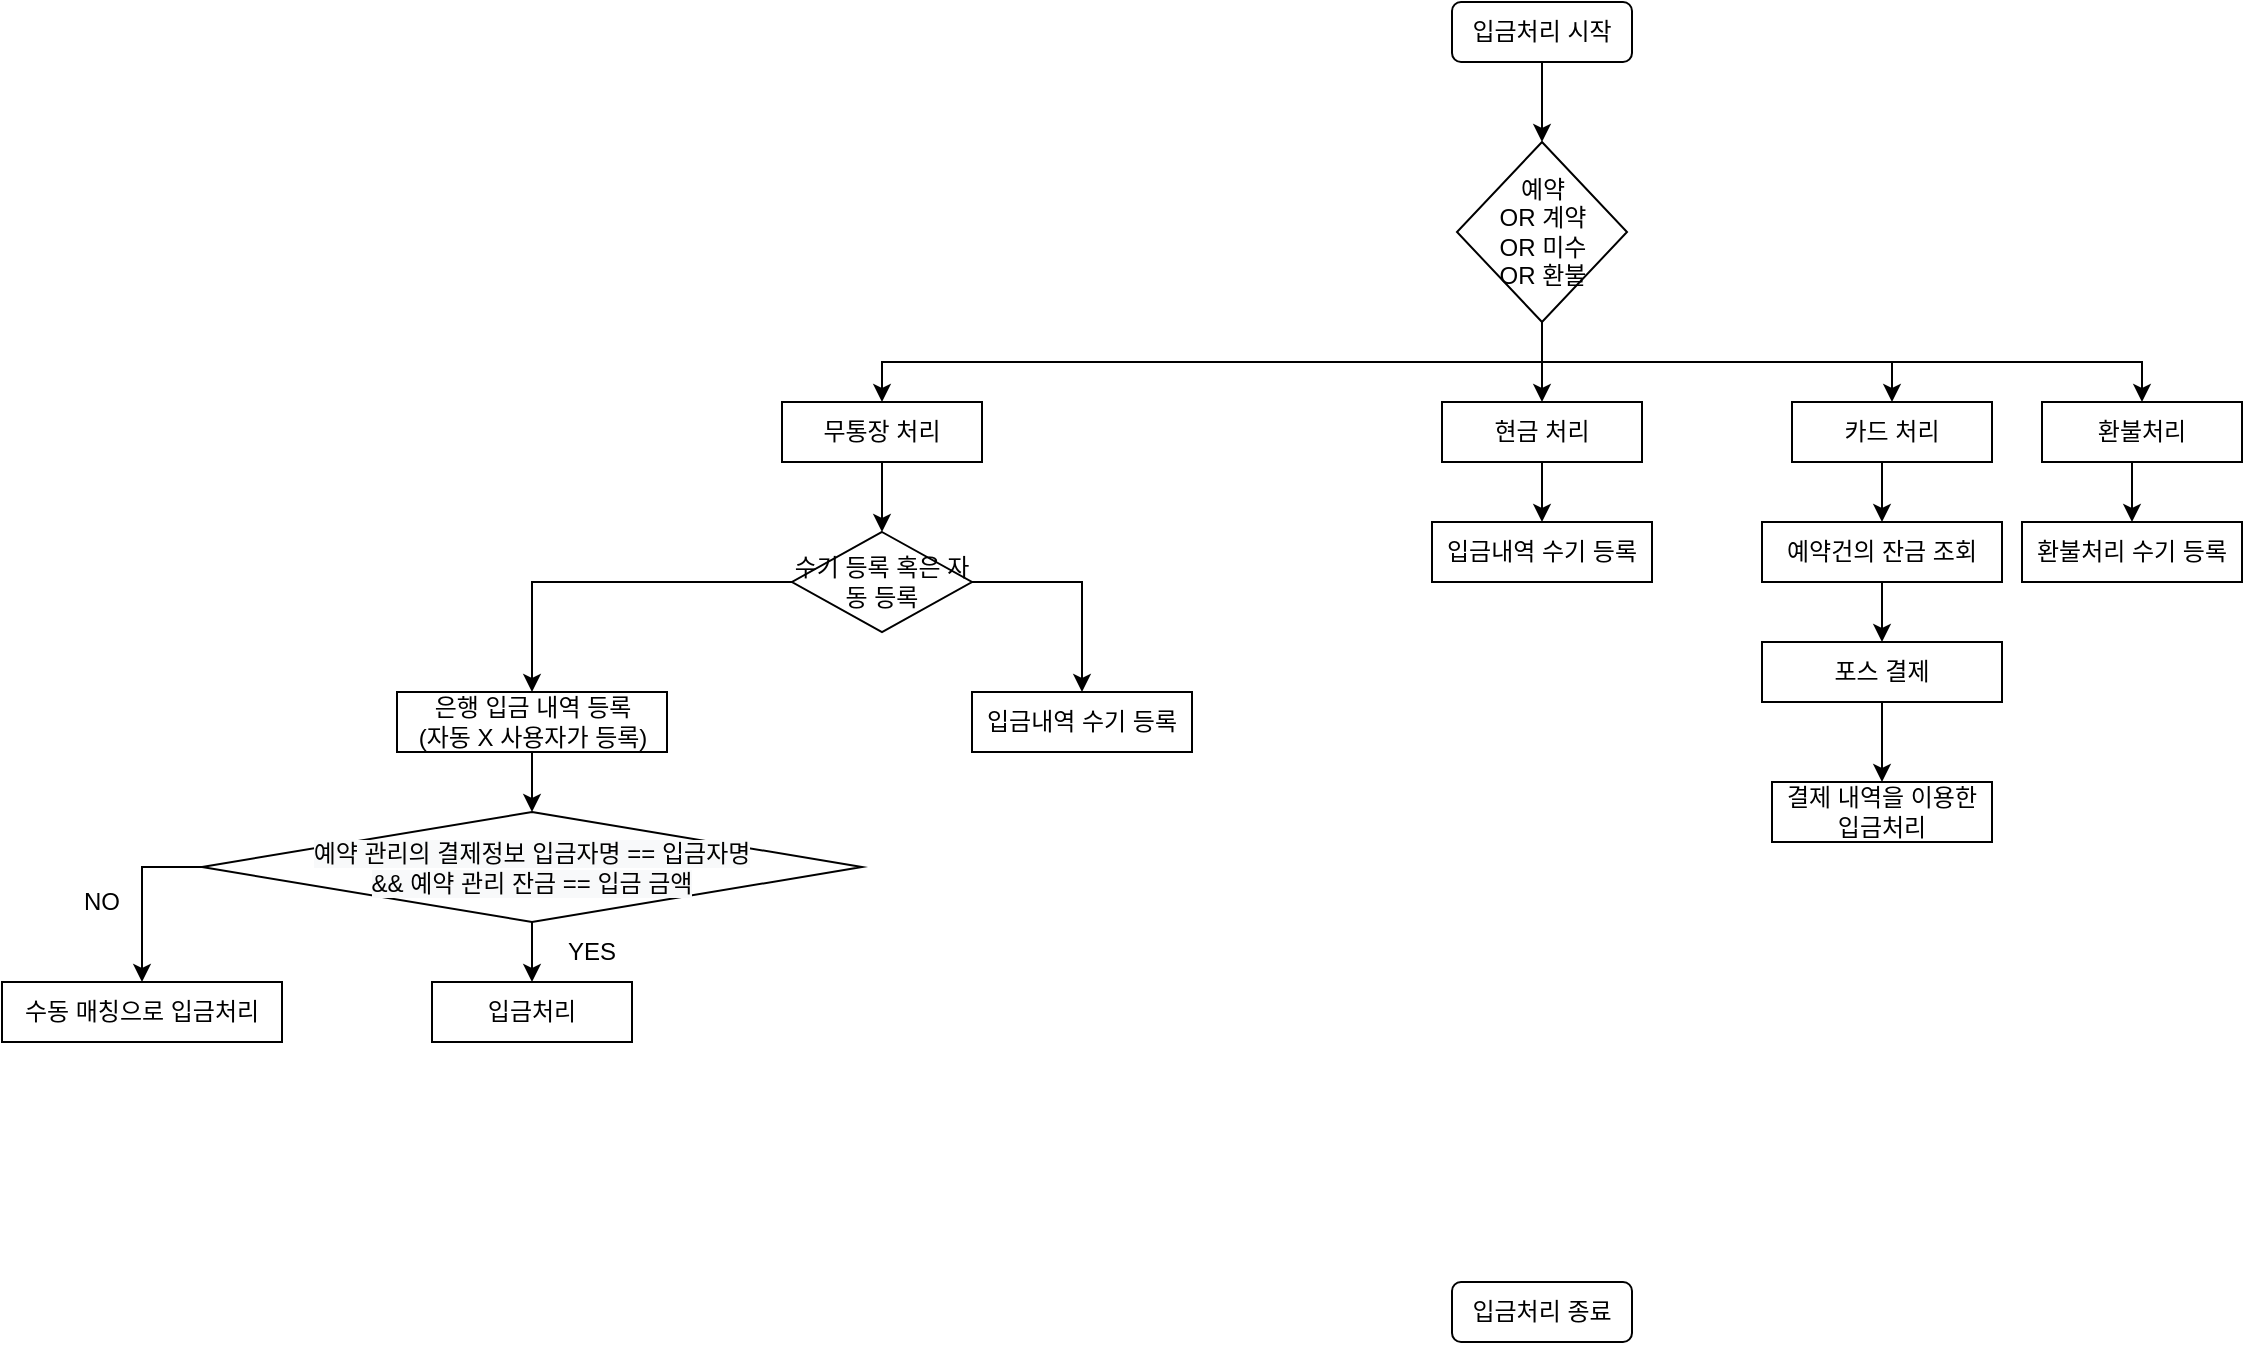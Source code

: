 <mxfile version="14.6.12" type="github" pages="5">
  <diagram id="cLx-7rdhU4tBCsFzR0KN" name="페이지-1">
    <mxGraphModel dx="2249" dy="762" grid="1" gridSize="10" guides="1" tooltips="1" connect="1" arrows="1" fold="1" page="1" pageScale="1" pageWidth="827" pageHeight="1169" math="0" shadow="0">
      <root>
        <mxCell id="0" />
        <mxCell id="1" parent="0" />
        <mxCell id="8573jVt3OFcGlPzJ1ctS-26" style="edgeStyle=orthogonalEdgeStyle;rounded=0;orthogonalLoop=1;jettySize=auto;html=1;exitX=0.5;exitY=1;exitDx=0;exitDy=0;" parent="1" source="8573jVt3OFcGlPzJ1ctS-2" target="8573jVt3OFcGlPzJ1ctS-4" edge="1">
          <mxGeometry relative="1" as="geometry" />
        </mxCell>
        <mxCell id="8573jVt3OFcGlPzJ1ctS-2" value="입금처리 시작" style="rounded=1;whiteSpace=wrap;html=1;" parent="1" vertex="1">
          <mxGeometry x="405" y="200" width="90" height="30" as="geometry" />
        </mxCell>
        <mxCell id="8573jVt3OFcGlPzJ1ctS-3" value="입금처리 종료" style="rounded=1;whiteSpace=wrap;html=1;" parent="1" vertex="1">
          <mxGeometry x="405" y="840" width="90" height="30" as="geometry" />
        </mxCell>
        <mxCell id="8573jVt3OFcGlPzJ1ctS-27" style="edgeStyle=orthogonalEdgeStyle;rounded=0;orthogonalLoop=1;jettySize=auto;html=1;exitX=0.5;exitY=1;exitDx=0;exitDy=0;" parent="1" source="8573jVt3OFcGlPzJ1ctS-4" target="8573jVt3OFcGlPzJ1ctS-9" edge="1">
          <mxGeometry relative="1" as="geometry" />
        </mxCell>
        <mxCell id="8573jVt3OFcGlPzJ1ctS-28" style="edgeStyle=orthogonalEdgeStyle;rounded=0;orthogonalLoop=1;jettySize=auto;html=1;exitX=0.5;exitY=1;exitDx=0;exitDy=0;entryX=0.5;entryY=0;entryDx=0;entryDy=0;" parent="1" source="8573jVt3OFcGlPzJ1ctS-4" target="8573jVt3OFcGlPzJ1ctS-11" edge="1">
          <mxGeometry relative="1" as="geometry" />
        </mxCell>
        <mxCell id="8573jVt3OFcGlPzJ1ctS-29" style="edgeStyle=orthogonalEdgeStyle;rounded=0;orthogonalLoop=1;jettySize=auto;html=1;exitX=0.5;exitY=1;exitDx=0;exitDy=0;entryX=0.5;entryY=0;entryDx=0;entryDy=0;" parent="1" source="8573jVt3OFcGlPzJ1ctS-4" target="8573jVt3OFcGlPzJ1ctS-12" edge="1">
          <mxGeometry relative="1" as="geometry" />
        </mxCell>
        <mxCell id="8573jVt3OFcGlPzJ1ctS-30" style="edgeStyle=orthogonalEdgeStyle;rounded=0;orthogonalLoop=1;jettySize=auto;html=1;exitX=0.5;exitY=1;exitDx=0;exitDy=0;" parent="1" source="8573jVt3OFcGlPzJ1ctS-4" target="8573jVt3OFcGlPzJ1ctS-25" edge="1">
          <mxGeometry relative="1" as="geometry" />
        </mxCell>
        <mxCell id="8573jVt3OFcGlPzJ1ctS-4" value="예약&lt;br&gt;OR 계약&lt;br&gt;OR 미수&lt;br&gt;OR 환불" style="rhombus;whiteSpace=wrap;html=1;" parent="1" vertex="1">
          <mxGeometry x="407.5" y="270" width="85" height="90" as="geometry" />
        </mxCell>
        <mxCell id="QWT3Me7MP0oltg6WaXwd-10" style="edgeStyle=orthogonalEdgeStyle;rounded=0;orthogonalLoop=1;jettySize=auto;html=1;exitX=0.5;exitY=1;exitDx=0;exitDy=0;" parent="1" source="8573jVt3OFcGlPzJ1ctS-9" target="QWT3Me7MP0oltg6WaXwd-9" edge="1">
          <mxGeometry relative="1" as="geometry" />
        </mxCell>
        <mxCell id="8573jVt3OFcGlPzJ1ctS-9" value="무통장 처리" style="rounded=0;whiteSpace=wrap;html=1;" parent="1" vertex="1">
          <mxGeometry x="70" y="400" width="100" height="30" as="geometry" />
        </mxCell>
        <mxCell id="8573jVt3OFcGlPzJ1ctS-10" style="edgeStyle=orthogonalEdgeStyle;rounded=0;orthogonalLoop=1;jettySize=auto;html=1;exitX=0.5;exitY=1;exitDx=0;exitDy=0;" parent="1" source="8573jVt3OFcGlPzJ1ctS-11" target="8573jVt3OFcGlPzJ1ctS-23" edge="1">
          <mxGeometry relative="1" as="geometry" />
        </mxCell>
        <mxCell id="8573jVt3OFcGlPzJ1ctS-11" value="현금 처리" style="rounded=0;whiteSpace=wrap;html=1;" parent="1" vertex="1">
          <mxGeometry x="400" y="400" width="100" height="30" as="geometry" />
        </mxCell>
        <mxCell id="QWT3Me7MP0oltg6WaXwd-6" style="edgeStyle=orthogonalEdgeStyle;rounded=0;orthogonalLoop=1;jettySize=auto;html=1;exitX=0.5;exitY=1;exitDx=0;exitDy=0;entryX=0.5;entryY=0;entryDx=0;entryDy=0;" parent="1" source="8573jVt3OFcGlPzJ1ctS-12" target="8573jVt3OFcGlPzJ1ctS-20" edge="1">
          <mxGeometry relative="1" as="geometry" />
        </mxCell>
        <mxCell id="8573jVt3OFcGlPzJ1ctS-12" value="카드 처리" style="rounded=0;whiteSpace=wrap;html=1;" parent="1" vertex="1">
          <mxGeometry x="575" y="400" width="100" height="30" as="geometry" />
        </mxCell>
        <mxCell id="8573jVt3OFcGlPzJ1ctS-13" style="edgeStyle=orthogonalEdgeStyle;rounded=0;orthogonalLoop=1;jettySize=auto;html=1;exitX=0.5;exitY=1;exitDx=0;exitDy=0;entryX=0.5;entryY=0;entryDx=0;entryDy=0;" parent="1" source="8573jVt3OFcGlPzJ1ctS-14" target="8573jVt3OFcGlPzJ1ctS-17" edge="1">
          <mxGeometry relative="1" as="geometry" />
        </mxCell>
        <mxCell id="8573jVt3OFcGlPzJ1ctS-14" value="은행 입금 내역 등록&lt;br&gt;(자동 X 사용자가 등록)" style="rounded=0;whiteSpace=wrap;html=1;" parent="1" vertex="1">
          <mxGeometry x="-122.5" y="545" width="135" height="30" as="geometry" />
        </mxCell>
        <mxCell id="8573jVt3OFcGlPzJ1ctS-15" style="edgeStyle=orthogonalEdgeStyle;rounded=0;orthogonalLoop=1;jettySize=auto;html=1;exitX=0.5;exitY=1;exitDx=0;exitDy=0;entryX=0.5;entryY=0;entryDx=0;entryDy=0;" parent="1" source="8573jVt3OFcGlPzJ1ctS-17" target="8573jVt3OFcGlPzJ1ctS-18" edge="1">
          <mxGeometry relative="1" as="geometry" />
        </mxCell>
        <mxCell id="8573jVt3OFcGlPzJ1ctS-24" style="edgeStyle=orthogonalEdgeStyle;rounded=0;orthogonalLoop=1;jettySize=auto;html=1;exitX=0;exitY=0.5;exitDx=0;exitDy=0;entryX=0.5;entryY=0;entryDx=0;entryDy=0;" parent="1" source="8573jVt3OFcGlPzJ1ctS-17" target="8573jVt3OFcGlPzJ1ctS-19" edge="1">
          <mxGeometry relative="1" as="geometry" />
        </mxCell>
        <mxCell id="8573jVt3OFcGlPzJ1ctS-17" value="&#xa;&#xa;&lt;span style=&quot;color: rgb(0, 0, 0); font-family: helvetica; font-size: 12px; font-style: normal; font-weight: 400; letter-spacing: normal; text-align: center; text-indent: 0px; text-transform: none; word-spacing: 0px; background-color: rgb(248, 249, 250); display: inline; float: none;&quot;&gt;예약 관리의 결제정보 입금자명 == 입금자명&lt;/span&gt;&lt;br style=&quot;color: rgb(0, 0, 0); font-family: helvetica; font-size: 12px; font-style: normal; font-weight: 400; letter-spacing: normal; text-align: center; text-indent: 0px; text-transform: none; word-spacing: 0px; background-color: rgb(248, 249, 250);&quot;&gt;&lt;span style=&quot;color: rgb(0, 0, 0); font-family: helvetica; font-size: 12px; font-style: normal; font-weight: 400; letter-spacing: normal; text-align: center; text-indent: 0px; text-transform: none; word-spacing: 0px; background-color: rgb(248, 249, 250); display: inline; float: none;&quot;&gt;&amp;amp;&amp;amp; 예약 관리 잔금 == 입금 금액&lt;/span&gt;&#xa;&#xa;" style="rhombus;whiteSpace=wrap;html=1;" parent="1" vertex="1">
          <mxGeometry x="-220" y="605" width="330" height="55" as="geometry" />
        </mxCell>
        <mxCell id="8573jVt3OFcGlPzJ1ctS-18" value="입금처리" style="rounded=0;whiteSpace=wrap;html=1;" parent="1" vertex="1">
          <mxGeometry x="-105" y="690" width="100" height="30" as="geometry" />
        </mxCell>
        <mxCell id="8573jVt3OFcGlPzJ1ctS-19" value="수동 매칭으로 입금처리" style="rounded=0;whiteSpace=wrap;html=1;" parent="1" vertex="1">
          <mxGeometry x="-320" y="690" width="140" height="30" as="geometry" />
        </mxCell>
        <mxCell id="QWT3Me7MP0oltg6WaXwd-7" style="edgeStyle=orthogonalEdgeStyle;rounded=0;orthogonalLoop=1;jettySize=auto;html=1;exitX=0.5;exitY=1;exitDx=0;exitDy=0;entryX=0.5;entryY=0;entryDx=0;entryDy=0;" parent="1" source="8573jVt3OFcGlPzJ1ctS-20" target="8573jVt3OFcGlPzJ1ctS-21" edge="1">
          <mxGeometry relative="1" as="geometry" />
        </mxCell>
        <mxCell id="8573jVt3OFcGlPzJ1ctS-20" value="예약건의 잔금 조회" style="rounded=0;whiteSpace=wrap;html=1;" parent="1" vertex="1">
          <mxGeometry x="560" y="460" width="120" height="30" as="geometry" />
        </mxCell>
        <mxCell id="QWT3Me7MP0oltg6WaXwd-8" style="edgeStyle=orthogonalEdgeStyle;rounded=0;orthogonalLoop=1;jettySize=auto;html=1;exitX=0.5;exitY=1;exitDx=0;exitDy=0;entryX=0.5;entryY=0;entryDx=0;entryDy=0;" parent="1" source="8573jVt3OFcGlPzJ1ctS-21" target="8573jVt3OFcGlPzJ1ctS-22" edge="1">
          <mxGeometry relative="1" as="geometry" />
        </mxCell>
        <mxCell id="8573jVt3OFcGlPzJ1ctS-21" value="포스 결제" style="rounded=0;whiteSpace=wrap;html=1;" parent="1" vertex="1">
          <mxGeometry x="560" y="520" width="120" height="30" as="geometry" />
        </mxCell>
        <mxCell id="8573jVt3OFcGlPzJ1ctS-22" value="결제 내역을 이용한 입금처리" style="rounded=0;whiteSpace=wrap;html=1;" parent="1" vertex="1">
          <mxGeometry x="565" y="590" width="110" height="30" as="geometry" />
        </mxCell>
        <UserObject label="입금내역 수기 등록" link="data:page/id,t-2hkF-xrbegnI-5xZl5" id="8573jVt3OFcGlPzJ1ctS-23">
          <mxCell style="rounded=0;whiteSpace=wrap;html=1;" parent="1" vertex="1">
            <mxGeometry x="395" y="460" width="110" height="30" as="geometry" />
          </mxCell>
        </UserObject>
        <mxCell id="QWT3Me7MP0oltg6WaXwd-3" style="edgeStyle=orthogonalEdgeStyle;rounded=0;orthogonalLoop=1;jettySize=auto;html=1;exitX=0.5;exitY=1;exitDx=0;exitDy=0;entryX=0.5;entryY=0;entryDx=0;entryDy=0;" parent="1" source="8573jVt3OFcGlPzJ1ctS-25" target="QWT3Me7MP0oltg6WaXwd-2" edge="1">
          <mxGeometry relative="1" as="geometry" />
        </mxCell>
        <mxCell id="8573jVt3OFcGlPzJ1ctS-25" value="환불처리" style="rounded=0;whiteSpace=wrap;html=1;" parent="1" vertex="1">
          <mxGeometry x="700" y="400" width="100" height="30" as="geometry" />
        </mxCell>
        <UserObject label="환불처리 수기 등록" link="data:page/id,t-2hkF-xrbegnI-5xZl5" id="QWT3Me7MP0oltg6WaXwd-2">
          <mxCell style="rounded=0;whiteSpace=wrap;html=1;" parent="1" vertex="1">
            <mxGeometry x="690" y="460" width="110" height="30" as="geometry" />
          </mxCell>
        </UserObject>
        <mxCell id="QWT3Me7MP0oltg6WaXwd-4" value="YES" style="text;html=1;strokeColor=none;fillColor=none;align=center;verticalAlign=middle;whiteSpace=wrap;rounded=0;" parent="1" vertex="1">
          <mxGeometry x="-45" y="665" width="40" height="20" as="geometry" />
        </mxCell>
        <mxCell id="QWT3Me7MP0oltg6WaXwd-5" value="NO" style="text;html=1;strokeColor=none;fillColor=none;align=center;verticalAlign=middle;whiteSpace=wrap;rounded=0;" parent="1" vertex="1">
          <mxGeometry x="-290" y="640" width="40" height="20" as="geometry" />
        </mxCell>
        <mxCell id="QWT3Me7MP0oltg6WaXwd-11" style="edgeStyle=orthogonalEdgeStyle;rounded=0;orthogonalLoop=1;jettySize=auto;html=1;exitX=0;exitY=0.5;exitDx=0;exitDy=0;entryX=0.5;entryY=0;entryDx=0;entryDy=0;" parent="1" source="QWT3Me7MP0oltg6WaXwd-9" target="8573jVt3OFcGlPzJ1ctS-14" edge="1">
          <mxGeometry relative="1" as="geometry" />
        </mxCell>
        <mxCell id="QWT3Me7MP0oltg6WaXwd-13" style="edgeStyle=orthogonalEdgeStyle;rounded=0;orthogonalLoop=1;jettySize=auto;html=1;exitX=1;exitY=0.5;exitDx=0;exitDy=0;" parent="1" source="QWT3Me7MP0oltg6WaXwd-9" target="QWT3Me7MP0oltg6WaXwd-12" edge="1">
          <mxGeometry relative="1" as="geometry" />
        </mxCell>
        <mxCell id="QWT3Me7MP0oltg6WaXwd-9" value="수기 등록 혹은 자동 등록" style="rhombus;whiteSpace=wrap;html=1;" parent="1" vertex="1">
          <mxGeometry x="75" y="465" width="90" height="50" as="geometry" />
        </mxCell>
        <UserObject label="입금내역 수기 등록" link="data:page/id,t-2hkF-xrbegnI-5xZl5" id="QWT3Me7MP0oltg6WaXwd-12">
          <mxCell style="rounded=0;whiteSpace=wrap;html=1;" parent="1" vertex="1">
            <mxGeometry x="165" y="545" width="110" height="30" as="geometry" />
          </mxCell>
        </UserObject>
      </root>
    </mxGraphModel>
  </diagram>
  <diagram id="t-2hkF-xrbegnI-5xZl5" name="입금/환불 수동 등록">
    <mxGraphModel dx="1422" dy="762" grid="1" gridSize="10" guides="1" tooltips="1" connect="1" arrows="1" fold="1" page="1" pageScale="1" pageWidth="827" pageHeight="1169" math="0" shadow="0">
      <root>
        <mxCell id="ukJ5rud3LwiSEQInfTvh-0" />
        <mxCell id="ukJ5rud3LwiSEQInfTvh-1" parent="ukJ5rud3LwiSEQInfTvh-0" />
        <mxCell id="juQ2egQRyEFlWG8SW1RE-74" style="edgeStyle=orthogonalEdgeStyle;rounded=0;orthogonalLoop=1;jettySize=auto;html=1;exitX=0.5;exitY=1;exitDx=0;exitDy=0;" parent="ukJ5rud3LwiSEQInfTvh-1" source="gH9Lb4wCChmSUyL3n2yK-0" target="juQ2egQRyEFlWG8SW1RE-2" edge="1">
          <mxGeometry relative="1" as="geometry" />
        </mxCell>
        <mxCell id="gH9Lb4wCChmSUyL3n2yK-0" value="수동등록 시작" style="rounded=1;whiteSpace=wrap;html=1;" parent="ukJ5rud3LwiSEQInfTvh-1" vertex="1">
          <mxGeometry x="430" y="340" width="120" height="20" as="geometry" />
        </mxCell>
        <mxCell id="gH9Lb4wCChmSUyL3n2yK-1" value="수동등록 끝" style="rounded=1;whiteSpace=wrap;html=1;" parent="ukJ5rud3LwiSEQInfTvh-1" vertex="1">
          <mxGeometry x="430" y="1130" width="120" height="20" as="geometry" />
        </mxCell>
        <mxCell id="cL45wMN1Uz1y871hSXIc-0" style="edgeStyle=orthogonalEdgeStyle;rounded=0;orthogonalLoop=1;jettySize=auto;html=1;exitX=0.5;exitY=1;exitDx=0;exitDy=0;" edge="1" parent="ukJ5rud3LwiSEQInfTvh-1" source="gH9Lb4wCChmSUyL3n2yK-2" target="juQ2egQRyEFlWG8SW1RE-39">
          <mxGeometry relative="1" as="geometry" />
        </mxCell>
        <mxCell id="cL45wMN1Uz1y871hSXIc-4" style="edgeStyle=orthogonalEdgeStyle;rounded=0;orthogonalLoop=1;jettySize=auto;html=1;exitX=1;exitY=0.5;exitDx=0;exitDy=0;" edge="1" parent="ukJ5rud3LwiSEQInfTvh-1" source="gH9Lb4wCChmSUyL3n2yK-2" target="gH9Lb4wCChmSUyL3n2yK-1">
          <mxGeometry relative="1" as="geometry">
            <Array as="points">
              <mxPoint x="810" y="765" />
              <mxPoint x="810" y="1090" />
              <mxPoint x="490" y="1090" />
            </Array>
          </mxGeometry>
        </mxCell>
        <mxCell id="gH9Lb4wCChmSUyL3n2yK-2" value="입금/환불 여부&lt;br&gt;환불여부 == Y" style="rhombus;whiteSpace=wrap;html=1;" parent="ukJ5rud3LwiSEQInfTvh-1" vertex="1">
          <mxGeometry x="407" y="740" width="166" height="50" as="geometry" />
        </mxCell>
        <mxCell id="juQ2egQRyEFlWG8SW1RE-5" style="edgeStyle=orthogonalEdgeStyle;rounded=0;orthogonalLoop=1;jettySize=auto;html=1;exitX=0;exitY=0.5;exitDx=0;exitDy=0;entryX=0.5;entryY=0;entryDx=0;entryDy=0;" parent="ukJ5rud3LwiSEQInfTvh-1" source="gH9Lb4wCChmSUyL3n2yK-3" target="juQ2egQRyEFlWG8SW1RE-3" edge="1">
          <mxGeometry relative="1" as="geometry" />
        </mxCell>
        <mxCell id="juQ2egQRyEFlWG8SW1RE-7" style="edgeStyle=orthogonalEdgeStyle;rounded=0;orthogonalLoop=1;jettySize=auto;html=1;exitX=1;exitY=0.5;exitDx=0;exitDy=0;entryX=0.5;entryY=0;entryDx=0;entryDy=0;" parent="ukJ5rud3LwiSEQInfTvh-1" source="gH9Lb4wCChmSUyL3n2yK-3" target="juQ2egQRyEFlWG8SW1RE-4" edge="1">
          <mxGeometry relative="1" as="geometry" />
        </mxCell>
        <mxCell id="gH9Lb4wCChmSUyL3n2yK-3" value="신규/수정 여부&lt;br&gt;입금연번== 0" style="rhombus;whiteSpace=wrap;html=1;" parent="ukJ5rud3LwiSEQInfTvh-1" vertex="1">
          <mxGeometry x="424.5" y="550" width="131" height="60" as="geometry" />
        </mxCell>
        <mxCell id="juQ2egQRyEFlWG8SW1RE-37" style="edgeStyle=orthogonalEdgeStyle;rounded=0;orthogonalLoop=1;jettySize=auto;html=1;exitX=0.5;exitY=1;exitDx=0;exitDy=0;entryX=0.5;entryY=0;entryDx=0;entryDy=0;" parent="ukJ5rud3LwiSEQInfTvh-1" source="juQ2egQRyEFlWG8SW1RE-2" target="gH9Lb4wCChmSUyL3n2yK-3" edge="1">
          <mxGeometry relative="1" as="geometry" />
        </mxCell>
        <mxCell id="juQ2egQRyEFlWG8SW1RE-2" value="결제항목&lt;br&gt;결제방법&lt;br&gt;금액&lt;br&gt;계좌번호&lt;br&gt;은행&lt;br&gt;결제일시&lt;br&gt;입금연번&lt;br&gt;환불여부" style="shape=parallelogram;perimeter=parallelogramPerimeter;whiteSpace=wrap;html=1;fixedSize=1;" parent="ukJ5rud3LwiSEQInfTvh-1" vertex="1">
          <mxGeometry x="430" y="385" width="120" height="120" as="geometry" />
        </mxCell>
        <mxCell id="juQ2egQRyEFlWG8SW1RE-10" style="edgeStyle=orthogonalEdgeStyle;rounded=0;orthogonalLoop=1;jettySize=auto;html=1;exitX=0.5;exitY=1;exitDx=0;exitDy=0;" parent="ukJ5rud3LwiSEQInfTvh-1" source="juQ2egQRyEFlWG8SW1RE-3" target="gH9Lb4wCChmSUyL3n2yK-2" edge="1">
          <mxGeometry relative="1" as="geometry" />
        </mxCell>
        <mxCell id="juQ2egQRyEFlWG8SW1RE-3" value="신규등록처리" style="rounded=0;whiteSpace=wrap;html=1;" parent="ukJ5rud3LwiSEQInfTvh-1" vertex="1">
          <mxGeometry x="190" y="610" width="100" height="20" as="geometry" />
        </mxCell>
        <mxCell id="juQ2egQRyEFlWG8SW1RE-38" style="edgeStyle=orthogonalEdgeStyle;rounded=0;orthogonalLoop=1;jettySize=auto;html=1;exitX=0.5;exitY=1;exitDx=0;exitDy=0;entryX=0.5;entryY=0;entryDx=0;entryDy=0;" parent="ukJ5rud3LwiSEQInfTvh-1" source="juQ2egQRyEFlWG8SW1RE-4" target="gH9Lb4wCChmSUyL3n2yK-2" edge="1">
          <mxGeometry relative="1" as="geometry" />
        </mxCell>
        <mxCell id="juQ2egQRyEFlWG8SW1RE-4" value="수정처리" style="rounded=0;whiteSpace=wrap;html=1;" parent="ukJ5rud3LwiSEQInfTvh-1" vertex="1">
          <mxGeometry x="693" y="610" width="100" height="20" as="geometry" />
        </mxCell>
        <mxCell id="juQ2egQRyEFlWG8SW1RE-6" value="YES" style="text;html=1;strokeColor=none;fillColor=none;align=center;verticalAlign=middle;whiteSpace=wrap;rounded=0;" parent="ukJ5rud3LwiSEQInfTvh-1" vertex="1">
          <mxGeometry x="340" y="560" width="40" height="20" as="geometry" />
        </mxCell>
        <mxCell id="juQ2egQRyEFlWG8SW1RE-8" value="NO" style="text;html=1;strokeColor=none;fillColor=none;align=center;verticalAlign=middle;whiteSpace=wrap;rounded=0;" parent="ukJ5rud3LwiSEQInfTvh-1" vertex="1">
          <mxGeometry x="580" y="560" width="40" height="20" as="geometry" />
        </mxCell>
        <mxCell id="juQ2egQRyEFlWG8SW1RE-28" value="NO" style="text;html=1;strokeColor=none;fillColor=none;align=center;verticalAlign=middle;whiteSpace=wrap;rounded=0;" parent="ukJ5rud3LwiSEQInfTvh-1" vertex="1">
          <mxGeometry x="354" y="960" width="40" height="20" as="geometry" />
        </mxCell>
        <mxCell id="juQ2egQRyEFlWG8SW1RE-51" style="edgeStyle=orthogonalEdgeStyle;rounded=0;orthogonalLoop=1;jettySize=auto;html=1;exitX=0;exitY=0.5;exitDx=0;exitDy=0;" parent="ukJ5rud3LwiSEQInfTvh-1" source="juQ2egQRyEFlWG8SW1RE-39" target="juQ2egQRyEFlWG8SW1RE-44" edge="1">
          <mxGeometry relative="1" as="geometry" />
        </mxCell>
        <mxCell id="juQ2egQRyEFlWG8SW1RE-67" style="edgeStyle=orthogonalEdgeStyle;rounded=0;orthogonalLoop=1;jettySize=auto;html=1;exitX=1;exitY=0.5;exitDx=0;exitDy=0;entryX=0.5;entryY=0;entryDx=0;entryDy=0;" parent="ukJ5rud3LwiSEQInfTvh-1" source="juQ2egQRyEFlWG8SW1RE-39" target="juQ2egQRyEFlWG8SW1RE-42" edge="1">
          <mxGeometry relative="1" as="geometry" />
        </mxCell>
        <mxCell id="juQ2egQRyEFlWG8SW1RE-39" value="신규/수정 여부&lt;br&gt;입금연번== 0" style="rhombus;whiteSpace=wrap;html=1;" parent="ukJ5rud3LwiSEQInfTvh-1" vertex="1">
          <mxGeometry x="424.5" y="920" width="131" height="60" as="geometry" />
        </mxCell>
        <mxCell id="juQ2egQRyEFlWG8SW1RE-41" value="YES" style="text;html=1;strokeColor=none;fillColor=none;align=center;verticalAlign=middle;whiteSpace=wrap;rounded=0;" parent="ukJ5rud3LwiSEQInfTvh-1" vertex="1">
          <mxGeometry x="484" y="810" width="40" height="20" as="geometry" />
        </mxCell>
        <mxCell id="cL45wMN1Uz1y871hSXIc-1" style="edgeStyle=orthogonalEdgeStyle;rounded=0;orthogonalLoop=1;jettySize=auto;html=1;exitX=0.5;exitY=1;exitDx=0;exitDy=0;" edge="1" parent="ukJ5rud3LwiSEQInfTvh-1" source="juQ2egQRyEFlWG8SW1RE-42" target="gH9Lb4wCChmSUyL3n2yK-1">
          <mxGeometry relative="1" as="geometry" />
        </mxCell>
        <mxCell id="juQ2egQRyEFlWG8SW1RE-42" value="환불장부 등록처리" style="rounded=0;whiteSpace=wrap;html=1;" parent="ukJ5rud3LwiSEQInfTvh-1" vertex="1">
          <mxGeometry x="524" y="990" width="132" height="20" as="geometry" />
        </mxCell>
        <mxCell id="cL45wMN1Uz1y871hSXIc-3" style="edgeStyle=orthogonalEdgeStyle;rounded=0;orthogonalLoop=1;jettySize=auto;html=1;exitX=0.5;exitY=1;exitDx=0;exitDy=0;" edge="1" parent="ukJ5rud3LwiSEQInfTvh-1" source="juQ2egQRyEFlWG8SW1RE-44" target="gH9Lb4wCChmSUyL3n2yK-1">
          <mxGeometry relative="1" as="geometry" />
        </mxCell>
        <mxCell id="juQ2egQRyEFlWG8SW1RE-44" value="환불장부 수정처리" style="rounded=0;whiteSpace=wrap;html=1;" parent="ukJ5rud3LwiSEQInfTvh-1" vertex="1">
          <mxGeometry x="324" y="990" width="132" height="20" as="geometry" />
        </mxCell>
        <mxCell id="juQ2egQRyEFlWG8SW1RE-47" value="YES" style="text;html=1;strokeColor=none;fillColor=none;align=center;verticalAlign=middle;whiteSpace=wrap;rounded=0;" parent="ukJ5rud3LwiSEQInfTvh-1" vertex="1">
          <mxGeometry x="556.5" y="960" width="40" height="20" as="geometry" />
        </mxCell>
        <mxCell id="cL45wMN1Uz1y871hSXIc-5" value="NO" style="text;html=1;strokeColor=none;fillColor=none;align=center;verticalAlign=middle;whiteSpace=wrap;rounded=0;" vertex="1" parent="ukJ5rud3LwiSEQInfTvh-1">
          <mxGeometry x="580" y="750" width="40" height="20" as="geometry" />
        </mxCell>
      </root>
    </mxGraphModel>
  </diagram>
  <diagram name="입금/환불 수동 삭제" id="lEr5FGrIlsIXAT-_SkUM">
    <mxGraphModel dx="1422" dy="762" grid="1" gridSize="10" guides="1" tooltips="1" connect="1" arrows="1" fold="1" page="1" pageScale="1" pageWidth="827" pageHeight="1169" math="0" shadow="0">
      <root>
        <mxCell id="EQ2TcGOsvXs87uk0noUi-0" />
        <mxCell id="EQ2TcGOsvXs87uk0noUi-1" parent="EQ2TcGOsvXs87uk0noUi-0" />
        <mxCell id="I1ne-qNLgLKUXa0Txov8-0" style="edgeStyle=orthogonalEdgeStyle;rounded=0;orthogonalLoop=1;jettySize=auto;html=1;exitX=0.5;exitY=1;exitDx=0;exitDy=0;" edge="1" parent="EQ2TcGOsvXs87uk0noUi-1" source="I1ne-qNLgLKUXa0Txov8-1" target="I1ne-qNLgLKUXa0Txov8-10">
          <mxGeometry relative="1" as="geometry" />
        </mxCell>
        <mxCell id="I1ne-qNLgLKUXa0Txov8-1" value="수동삭제 시작" style="rounded=1;whiteSpace=wrap;html=1;" vertex="1" parent="EQ2TcGOsvXs87uk0noUi-1">
          <mxGeometry x="310" y="50" width="120" height="20" as="geometry" />
        </mxCell>
        <mxCell id="I1ne-qNLgLKUXa0Txov8-2" value="수동등록 끝" style="rounded=1;whiteSpace=wrap;html=1;" vertex="1" parent="EQ2TcGOsvXs87uk0noUi-1">
          <mxGeometry x="310" y="420" width="120" height="20" as="geometry" />
        </mxCell>
        <mxCell id="I1ne-qNLgLKUXa0Txov8-31" style="edgeStyle=orthogonalEdgeStyle;rounded=0;orthogonalLoop=1;jettySize=auto;html=1;exitX=0.5;exitY=1;exitDx=0;exitDy=0;entryX=0.5;entryY=0;entryDx=0;entryDy=0;" edge="1" parent="EQ2TcGOsvXs87uk0noUi-1" source="I1ne-qNLgLKUXa0Txov8-5" target="I1ne-qNLgLKUXa0Txov8-30">
          <mxGeometry relative="1" as="geometry" />
        </mxCell>
        <mxCell id="I1ne-qNLgLKUXa0Txov8-33" style="edgeStyle=orthogonalEdgeStyle;rounded=0;orthogonalLoop=1;jettySize=auto;html=1;exitX=1;exitY=0.5;exitDx=0;exitDy=0;entryX=0.5;entryY=0;entryDx=0;entryDy=0;" edge="1" parent="EQ2TcGOsvXs87uk0noUi-1" source="I1ne-qNLgLKUXa0Txov8-5" target="I1ne-qNLgLKUXa0Txov8-32">
          <mxGeometry relative="1" as="geometry" />
        </mxCell>
        <mxCell id="I1ne-qNLgLKUXa0Txov8-5" value="입금/환불 여부&lt;br&gt;환불여부 == Y" style="rhombus;whiteSpace=wrap;html=1;" vertex="1" parent="EQ2TcGOsvXs87uk0noUi-1">
          <mxGeometry x="287" y="170" width="166" height="50" as="geometry" />
        </mxCell>
        <mxCell id="I1ne-qNLgLKUXa0Txov8-28" style="edgeStyle=orthogonalEdgeStyle;rounded=0;orthogonalLoop=1;jettySize=auto;html=1;exitX=0.5;exitY=1;exitDx=0;exitDy=0;" edge="1" parent="EQ2TcGOsvXs87uk0noUi-1" source="I1ne-qNLgLKUXa0Txov8-10" target="I1ne-qNLgLKUXa0Txov8-5">
          <mxGeometry relative="1" as="geometry" />
        </mxCell>
        <mxCell id="I1ne-qNLgLKUXa0Txov8-10" value="입금관리연번" style="shape=parallelogram;perimeter=parallelogramPerimeter;whiteSpace=wrap;html=1;fixedSize=1;" vertex="1" parent="EQ2TcGOsvXs87uk0noUi-1">
          <mxGeometry x="310" y="95" width="120" height="35" as="geometry" />
        </mxCell>
        <mxCell id="I1ne-qNLgLKUXa0Txov8-36" style="edgeStyle=orthogonalEdgeStyle;rounded=0;orthogonalLoop=1;jettySize=auto;html=1;exitX=0.5;exitY=1;exitDx=0;exitDy=0;" edge="1" parent="EQ2TcGOsvXs87uk0noUi-1" source="I1ne-qNLgLKUXa0Txov8-30" target="I1ne-qNLgLKUXa0Txov8-2">
          <mxGeometry relative="1" as="geometry" />
        </mxCell>
        <mxCell id="I1ne-qNLgLKUXa0Txov8-30" value="환불장부 삭제처리" style="rounded=0;whiteSpace=wrap;html=1;" vertex="1" parent="EQ2TcGOsvXs87uk0noUi-1">
          <mxGeometry x="304" y="270" width="132" height="20" as="geometry" />
        </mxCell>
        <mxCell id="I1ne-qNLgLKUXa0Txov8-39" style="edgeStyle=orthogonalEdgeStyle;rounded=0;orthogonalLoop=1;jettySize=auto;html=1;exitX=1;exitY=0.5;exitDx=0;exitDy=0;" edge="1" parent="EQ2TcGOsvXs87uk0noUi-1" source="I1ne-qNLgLKUXa0Txov8-32" target="I1ne-qNLgLKUXa0Txov8-2">
          <mxGeometry relative="1" as="geometry">
            <Array as="points">
              <mxPoint x="686" y="255" />
              <mxPoint x="686" y="380" />
              <mxPoint x="370" y="380" />
            </Array>
          </mxGeometry>
        </mxCell>
        <mxCell id="I1ne-qNLgLKUXa0Txov8-41" style="edgeStyle=orthogonalEdgeStyle;rounded=0;orthogonalLoop=1;jettySize=auto;html=1;exitX=0;exitY=0.5;exitDx=0;exitDy=0;" edge="1" parent="EQ2TcGOsvXs87uk0noUi-1" source="I1ne-qNLgLKUXa0Txov8-32" target="I1ne-qNLgLKUXa0Txov8-37">
          <mxGeometry relative="1" as="geometry" />
        </mxCell>
        <mxCell id="I1ne-qNLgLKUXa0Txov8-32" value="미수금 여부&lt;br&gt;상태 == 미수" style="rhombus;whiteSpace=wrap;html=1;" vertex="1" parent="EQ2TcGOsvXs87uk0noUi-1">
          <mxGeometry x="500" y="230" width="166" height="50" as="geometry" />
        </mxCell>
        <mxCell id="I1ne-qNLgLKUXa0Txov8-34" value="YES" style="text;html=1;strokeColor=none;fillColor=none;align=center;verticalAlign=middle;whiteSpace=wrap;rounded=0;" vertex="1" parent="EQ2TcGOsvXs87uk0noUi-1">
          <mxGeometry x="374" y="230" width="40" height="20" as="geometry" />
        </mxCell>
        <mxCell id="I1ne-qNLgLKUXa0Txov8-35" value="NO" style="text;html=1;strokeColor=none;fillColor=none;align=center;verticalAlign=middle;whiteSpace=wrap;rounded=0;" vertex="1" parent="EQ2TcGOsvXs87uk0noUi-1">
          <mxGeometry x="470" y="180" width="40" height="20" as="geometry" />
        </mxCell>
        <mxCell id="I1ne-qNLgLKUXa0Txov8-40" style="edgeStyle=orthogonalEdgeStyle;rounded=0;orthogonalLoop=1;jettySize=auto;html=1;exitX=0.5;exitY=1;exitDx=0;exitDy=0;entryX=0.5;entryY=0;entryDx=0;entryDy=0;" edge="1" parent="EQ2TcGOsvXs87uk0noUi-1" source="I1ne-qNLgLKUXa0Txov8-37" target="I1ne-qNLgLKUXa0Txov8-2">
          <mxGeometry relative="1" as="geometry" />
        </mxCell>
        <mxCell id="I1ne-qNLgLKUXa0Txov8-37" value="미수금 내역관리 수정 처리" style="rounded=0;whiteSpace=wrap;html=1;" vertex="1" parent="EQ2TcGOsvXs87uk0noUi-1">
          <mxGeometry x="390" y="310" width="180" height="20" as="geometry" />
        </mxCell>
        <mxCell id="I1ne-qNLgLKUXa0Txov8-42" value="YES" style="text;html=1;strokeColor=none;fillColor=none;align=center;verticalAlign=middle;whiteSpace=wrap;rounded=0;" vertex="1" parent="EQ2TcGOsvXs87uk0noUi-1">
          <mxGeometry x="484" y="270" width="40" height="20" as="geometry" />
        </mxCell>
        <mxCell id="I1ne-qNLgLKUXa0Txov8-43" value="NO" style="text;html=1;strokeColor=none;fillColor=none;align=center;verticalAlign=middle;whiteSpace=wrap;rounded=0;" vertex="1" parent="EQ2TcGOsvXs87uk0noUi-1">
          <mxGeometry x="690" y="280" width="40" height="20" as="geometry" />
        </mxCell>
      </root>
    </mxGraphModel>
  </diagram>
  <diagram id="vnKRSdhcUvIFhJO2t-I3" name="환불">
    <mxGraphModel dx="1422" dy="762" grid="1" gridSize="10" guides="1" tooltips="1" connect="1" arrows="1" fold="1" page="1" pageScale="1" pageWidth="827" pageHeight="1169" math="0" shadow="0">
      <root>
        <mxCell id="jq9l-sCYhfIk_KM1bCxp-0" />
        <mxCell id="jq9l-sCYhfIk_KM1bCxp-1" parent="jq9l-sCYhfIk_KM1bCxp-0" />
        <mxCell id="RJ9okTUldl9wXkACGpZc-0" value="환불 등록" style="rounded=0;whiteSpace=wrap;html=1;" parent="jq9l-sCYhfIk_KM1bCxp-1" vertex="1">
          <mxGeometry x="310" y="240" width="95" height="20" as="geometry" />
        </mxCell>
        <mxCell id="RJ9okTUldl9wXkACGpZc-1" value="환불시작" style="rounded=1;whiteSpace=wrap;html=1;" parent="jq9l-sCYhfIk_KM1bCxp-1" vertex="1">
          <mxGeometry x="322.5" y="100" width="90" height="20" as="geometry" />
        </mxCell>
        <mxCell id="RJ9okTUldl9wXkACGpZc-2" value="환불종료" style="rounded=1;whiteSpace=wrap;html=1;" parent="jq9l-sCYhfIk_KM1bCxp-1" vertex="1">
          <mxGeometry x="302.5" y="430" width="110" height="20" as="geometry" />
        </mxCell>
        <mxCell id="RJ9okTUldl9wXkACGpZc-3" value="환불 처리" style="rounded=0;whiteSpace=wrap;html=1;" parent="jq9l-sCYhfIk_KM1bCxp-1" vertex="1">
          <mxGeometry x="310" y="340" width="95" height="20" as="geometry" />
        </mxCell>
        <mxCell id="RJ9okTUldl9wXkACGpZc-4" value="예약관리에서 처리" style="shape=callout;whiteSpace=wrap;html=1;perimeter=calloutPerimeter;" parent="jq9l-sCYhfIk_KM1bCxp-1" vertex="1">
          <mxGeometry x="340" y="170" width="120" height="80" as="geometry" />
        </mxCell>
        <mxCell id="RJ9okTUldl9wXkACGpZc-5" value="환불관리에서 처리" style="shape=callout;whiteSpace=wrap;html=1;perimeter=calloutPerimeter;" parent="jq9l-sCYhfIk_KM1bCxp-1" vertex="1">
          <mxGeometry x="340" y="270" width="120" height="80" as="geometry" />
        </mxCell>
      </root>
    </mxGraphModel>
  </diagram>
  <diagram id="GERNcs5JolDANHY9d4ZH" name="미수">
    <mxGraphModel dx="1422" dy="762" grid="1" gridSize="10" guides="1" tooltips="1" connect="1" arrows="1" fold="1" page="1" pageScale="1" pageWidth="827" pageHeight="1169" math="0" shadow="0">
      <root>
        <mxCell id="A5scLpNfcC7hT-7MrdRO-0" />
        <mxCell id="A5scLpNfcC7hT-7MrdRO-1" parent="A5scLpNfcC7hT-7MrdRO-0" />
        <mxCell id="A5scLpNfcC7hT-7MrdRO-2" value="미수 처리 시작" style="rounded=1;whiteSpace=wrap;html=1;" parent="A5scLpNfcC7hT-7MrdRO-1" vertex="1">
          <mxGeometry x="320" y="90" width="120" height="60" as="geometry" />
        </mxCell>
        <mxCell id="A5scLpNfcC7hT-7MrdRO-3" value="미수 처리 끝" style="rounded=1;whiteSpace=wrap;html=1;" parent="A5scLpNfcC7hT-7MrdRO-1" vertex="1">
          <mxGeometry x="290" y="430" width="120" height="60" as="geometry" />
        </mxCell>
        <mxCell id="A5scLpNfcC7hT-7MrdRO-4" value="잔금이 남은 상태로 마감 시 자동으로 미수 등록" style="rounded=0;whiteSpace=wrap;html=1;" parent="A5scLpNfcC7hT-7MrdRO-1" vertex="1">
          <mxGeometry x="305" y="190" width="150" height="30" as="geometry" />
        </mxCell>
        <mxCell id="A5scLpNfcC7hT-7MrdRO-5" value="미수 처리는&lt;br&gt;예약관리 혹은 미수관리&lt;br&gt;페이지에서 처리 가능" style="rounded=0;whiteSpace=wrap;html=1;" parent="A5scLpNfcC7hT-7MrdRO-1" vertex="1">
          <mxGeometry x="300" y="260" width="150" height="60" as="geometry" />
        </mxCell>
      </root>
    </mxGraphModel>
  </diagram>
</mxfile>
